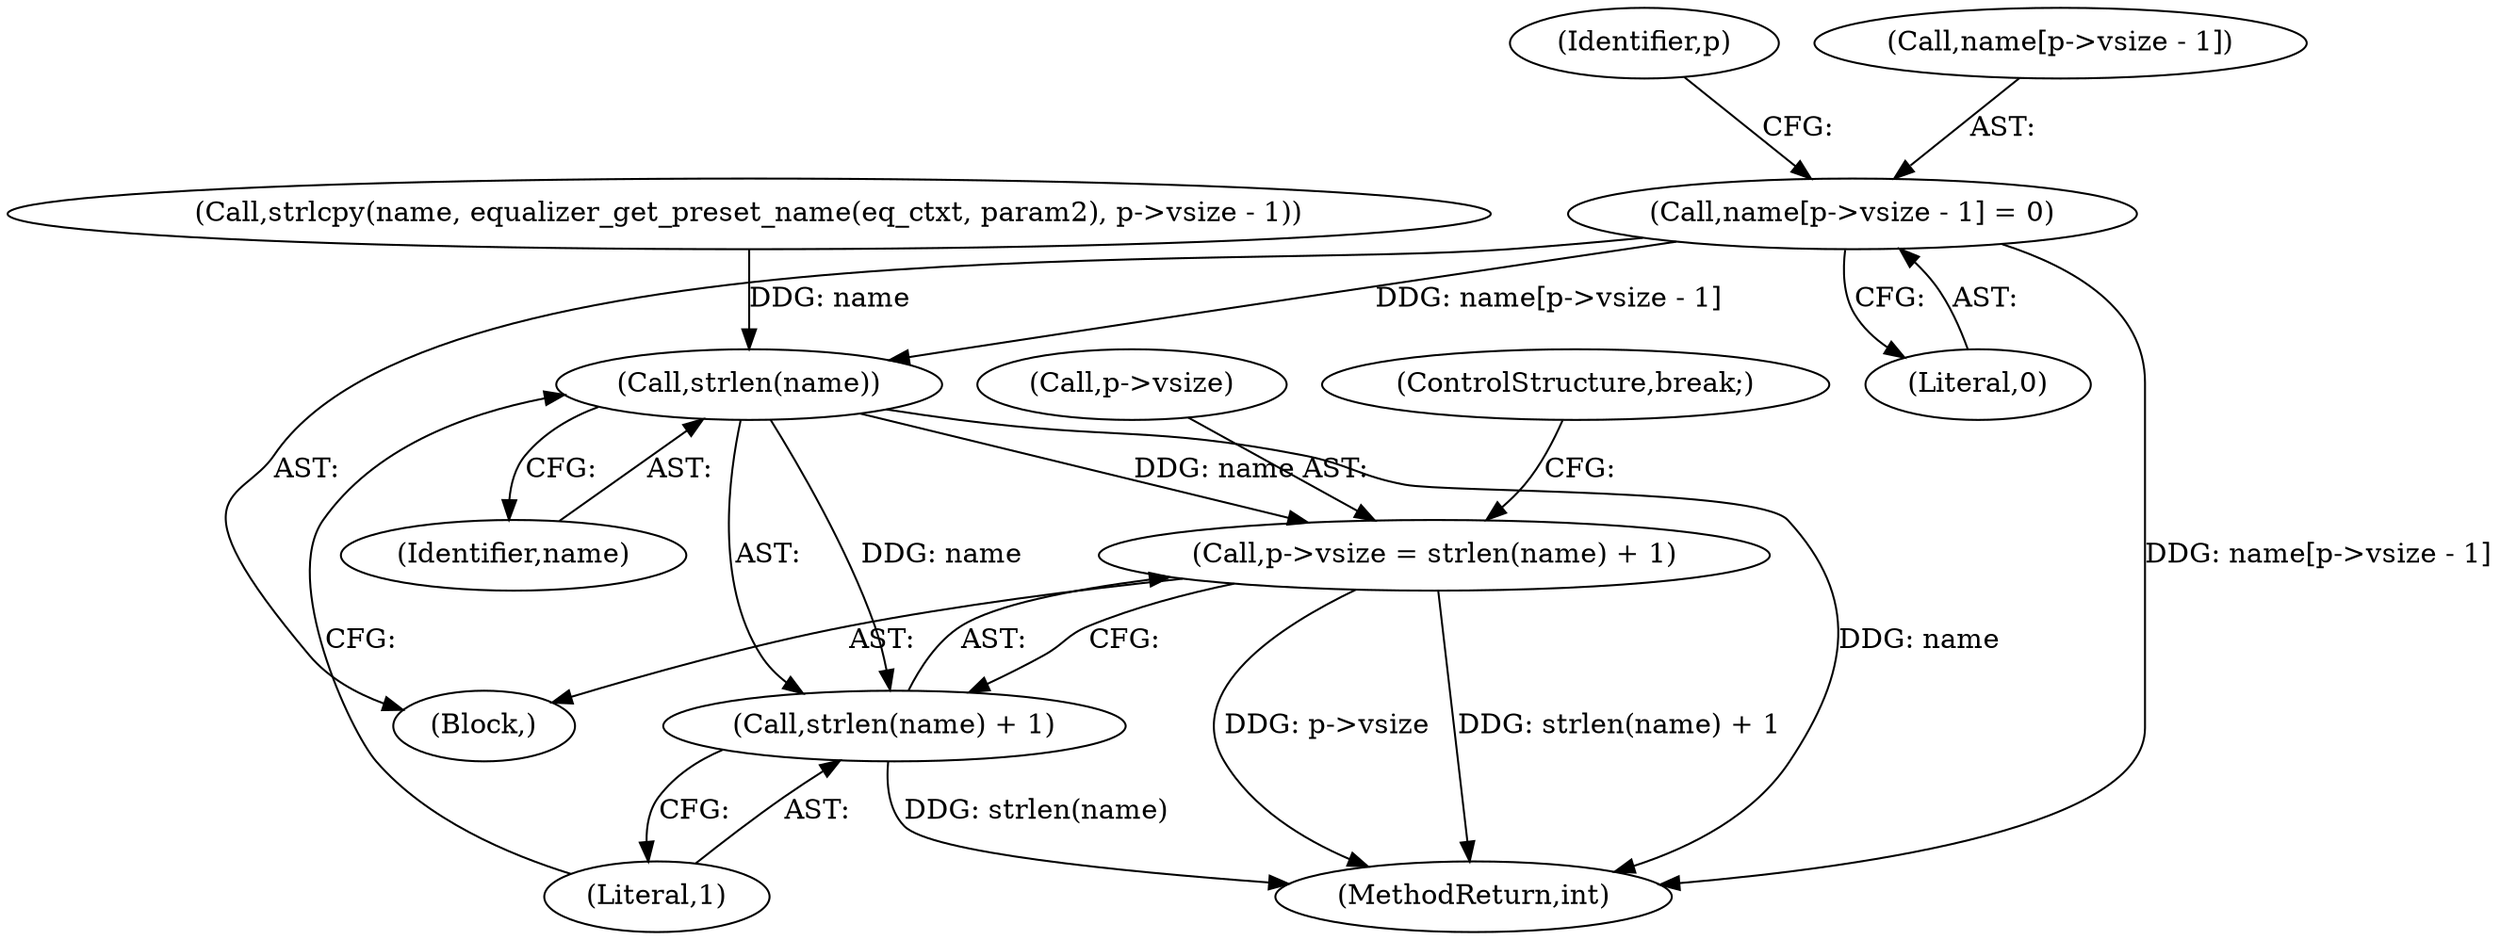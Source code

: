 digraph "0_Android_d72ea85c78a1a68bf99fd5804ad9784b4102fe57@array" {
"1000530" [label="(Call,name[p->vsize - 1] = 0)"];
"1000544" [label="(Call,strlen(name))"];
"1000539" [label="(Call,p->vsize = strlen(name) + 1)"];
"1000543" [label="(Call,strlen(name) + 1)"];
"1000520" [label="(Call,strlcpy(name, equalizer_get_preset_name(eq_ctxt, param2), p->vsize - 1))"];
"1000544" [label="(Call,strlen(name))"];
"1000540" [label="(Call,p->vsize)"];
"1000538" [label="(Literal,0)"];
"1000541" [label="(Identifier,p)"];
"1000606" [label="(MethodReturn,int)"];
"1000546" [label="(Literal,1)"];
"1000547" [label="(ControlStructure,break;)"];
"1000539" [label="(Call,p->vsize = strlen(name) + 1)"];
"1000543" [label="(Call,strlen(name) + 1)"];
"1000318" [label="(Block,)"];
"1000530" [label="(Call,name[p->vsize - 1] = 0)"];
"1000545" [label="(Identifier,name)"];
"1000531" [label="(Call,name[p->vsize - 1])"];
"1000530" -> "1000318"  [label="AST: "];
"1000530" -> "1000538"  [label="CFG: "];
"1000531" -> "1000530"  [label="AST: "];
"1000538" -> "1000530"  [label="AST: "];
"1000541" -> "1000530"  [label="CFG: "];
"1000530" -> "1000606"  [label="DDG: name[p->vsize - 1]"];
"1000530" -> "1000544"  [label="DDG: name[p->vsize - 1]"];
"1000544" -> "1000543"  [label="AST: "];
"1000544" -> "1000545"  [label="CFG: "];
"1000545" -> "1000544"  [label="AST: "];
"1000546" -> "1000544"  [label="CFG: "];
"1000544" -> "1000606"  [label="DDG: name"];
"1000544" -> "1000539"  [label="DDG: name"];
"1000544" -> "1000543"  [label="DDG: name"];
"1000520" -> "1000544"  [label="DDG: name"];
"1000539" -> "1000318"  [label="AST: "];
"1000539" -> "1000543"  [label="CFG: "];
"1000540" -> "1000539"  [label="AST: "];
"1000543" -> "1000539"  [label="AST: "];
"1000547" -> "1000539"  [label="CFG: "];
"1000539" -> "1000606"  [label="DDG: p->vsize"];
"1000539" -> "1000606"  [label="DDG: strlen(name) + 1"];
"1000543" -> "1000546"  [label="CFG: "];
"1000546" -> "1000543"  [label="AST: "];
"1000543" -> "1000606"  [label="DDG: strlen(name)"];
}
